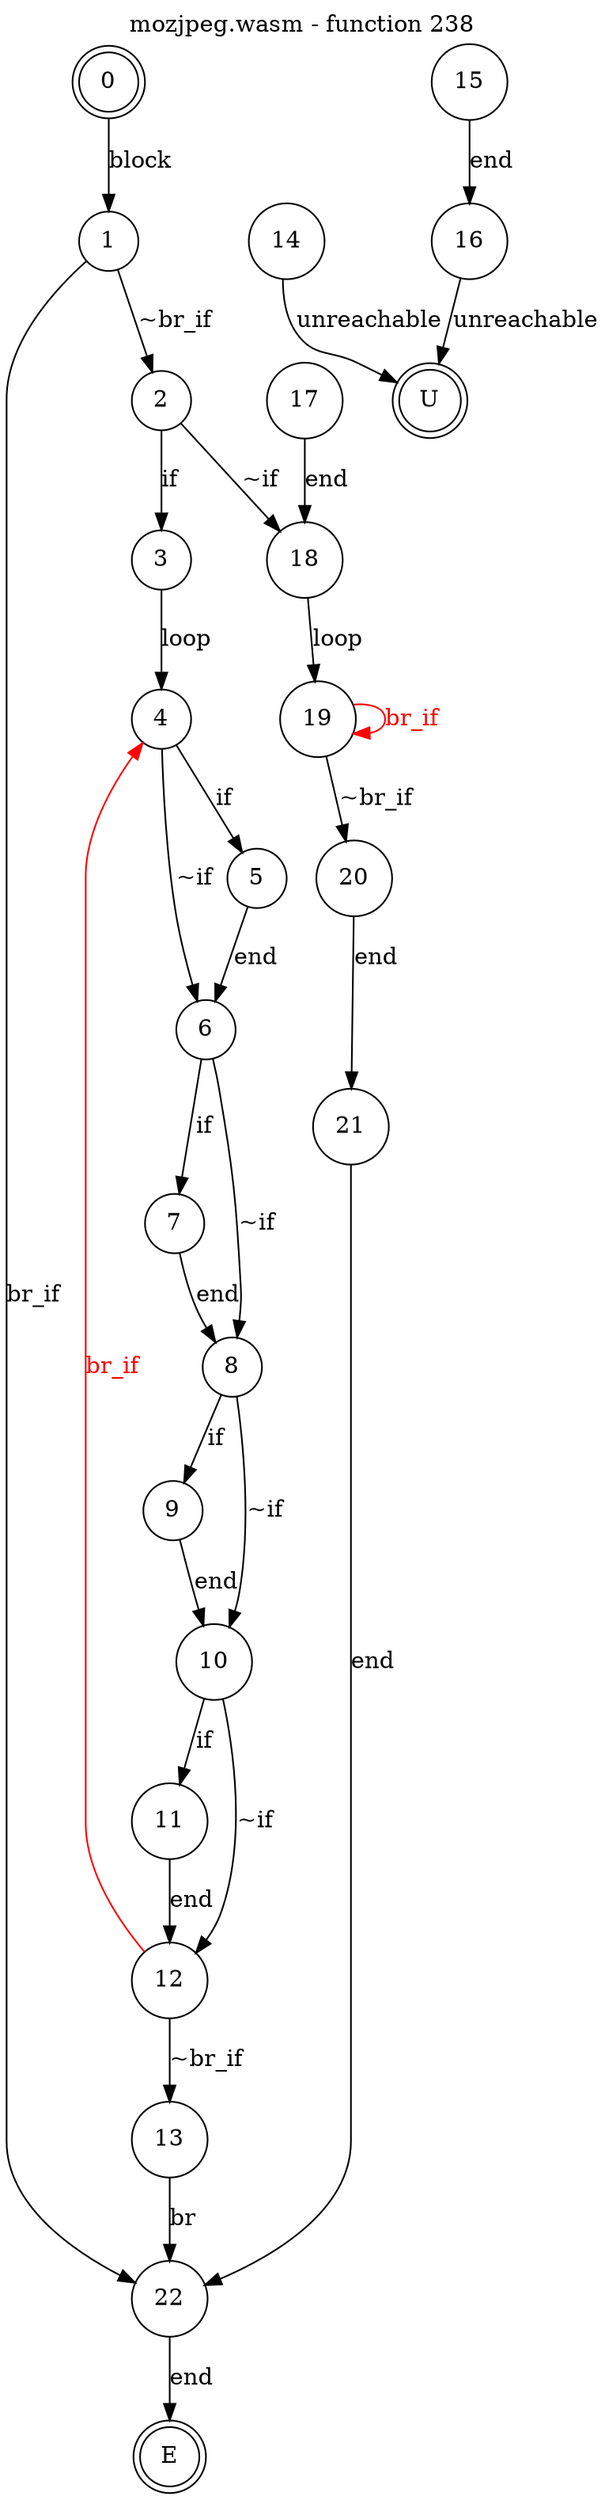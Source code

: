 digraph finite_state_machine {
    label = "mozjpeg.wasm - function 238"
    labelloc =  t
    labelfontsize = 16
    labelfontcolor = black
    labelfontname = "Helvetica"
    node [shape = doublecircle]; 0 E U ;
    node [shape = circle];
    0 -> 1[label="block"];
    1 -> 2[label="~br_if"];
    1 -> 22[label="br_if"];
    2 -> 3[label="if"];
    2 -> 18[label="~if"];
    3 -> 4[label="loop"];
    4 -> 5[label="if"];
    4 -> 6[label="~if"];
    5 -> 6[label="end"];
    6 -> 7[label="if"];
    6 -> 8[label="~if"];
    7 -> 8[label="end"];
    8 -> 9[label="if"];
    8 -> 10[label="~if"];
    9 -> 10[label="end"];
    10 -> 11[label="if"];
    10 -> 12[label="~if"];
    11 -> 12[label="end"];
    12 -> 13[label="~br_if"];
    12 -> 4[color="red" fontcolor="red" label="br_if"];
    13 -> 22[label="br"];
    14 -> U[label="unreachable"];
    15 -> 16[label="end"];
    16 -> U[label="unreachable"];
    17 -> 18[label="end"];
    18 -> 19[label="loop"];
    19 -> 20[label="~br_if"];
    19 -> 19[color="red" fontcolor="red" label="br_if"];
    20 -> 21[label="end"];
    21 -> 22[label="end"];
    22 -> E[label="end"];
}
